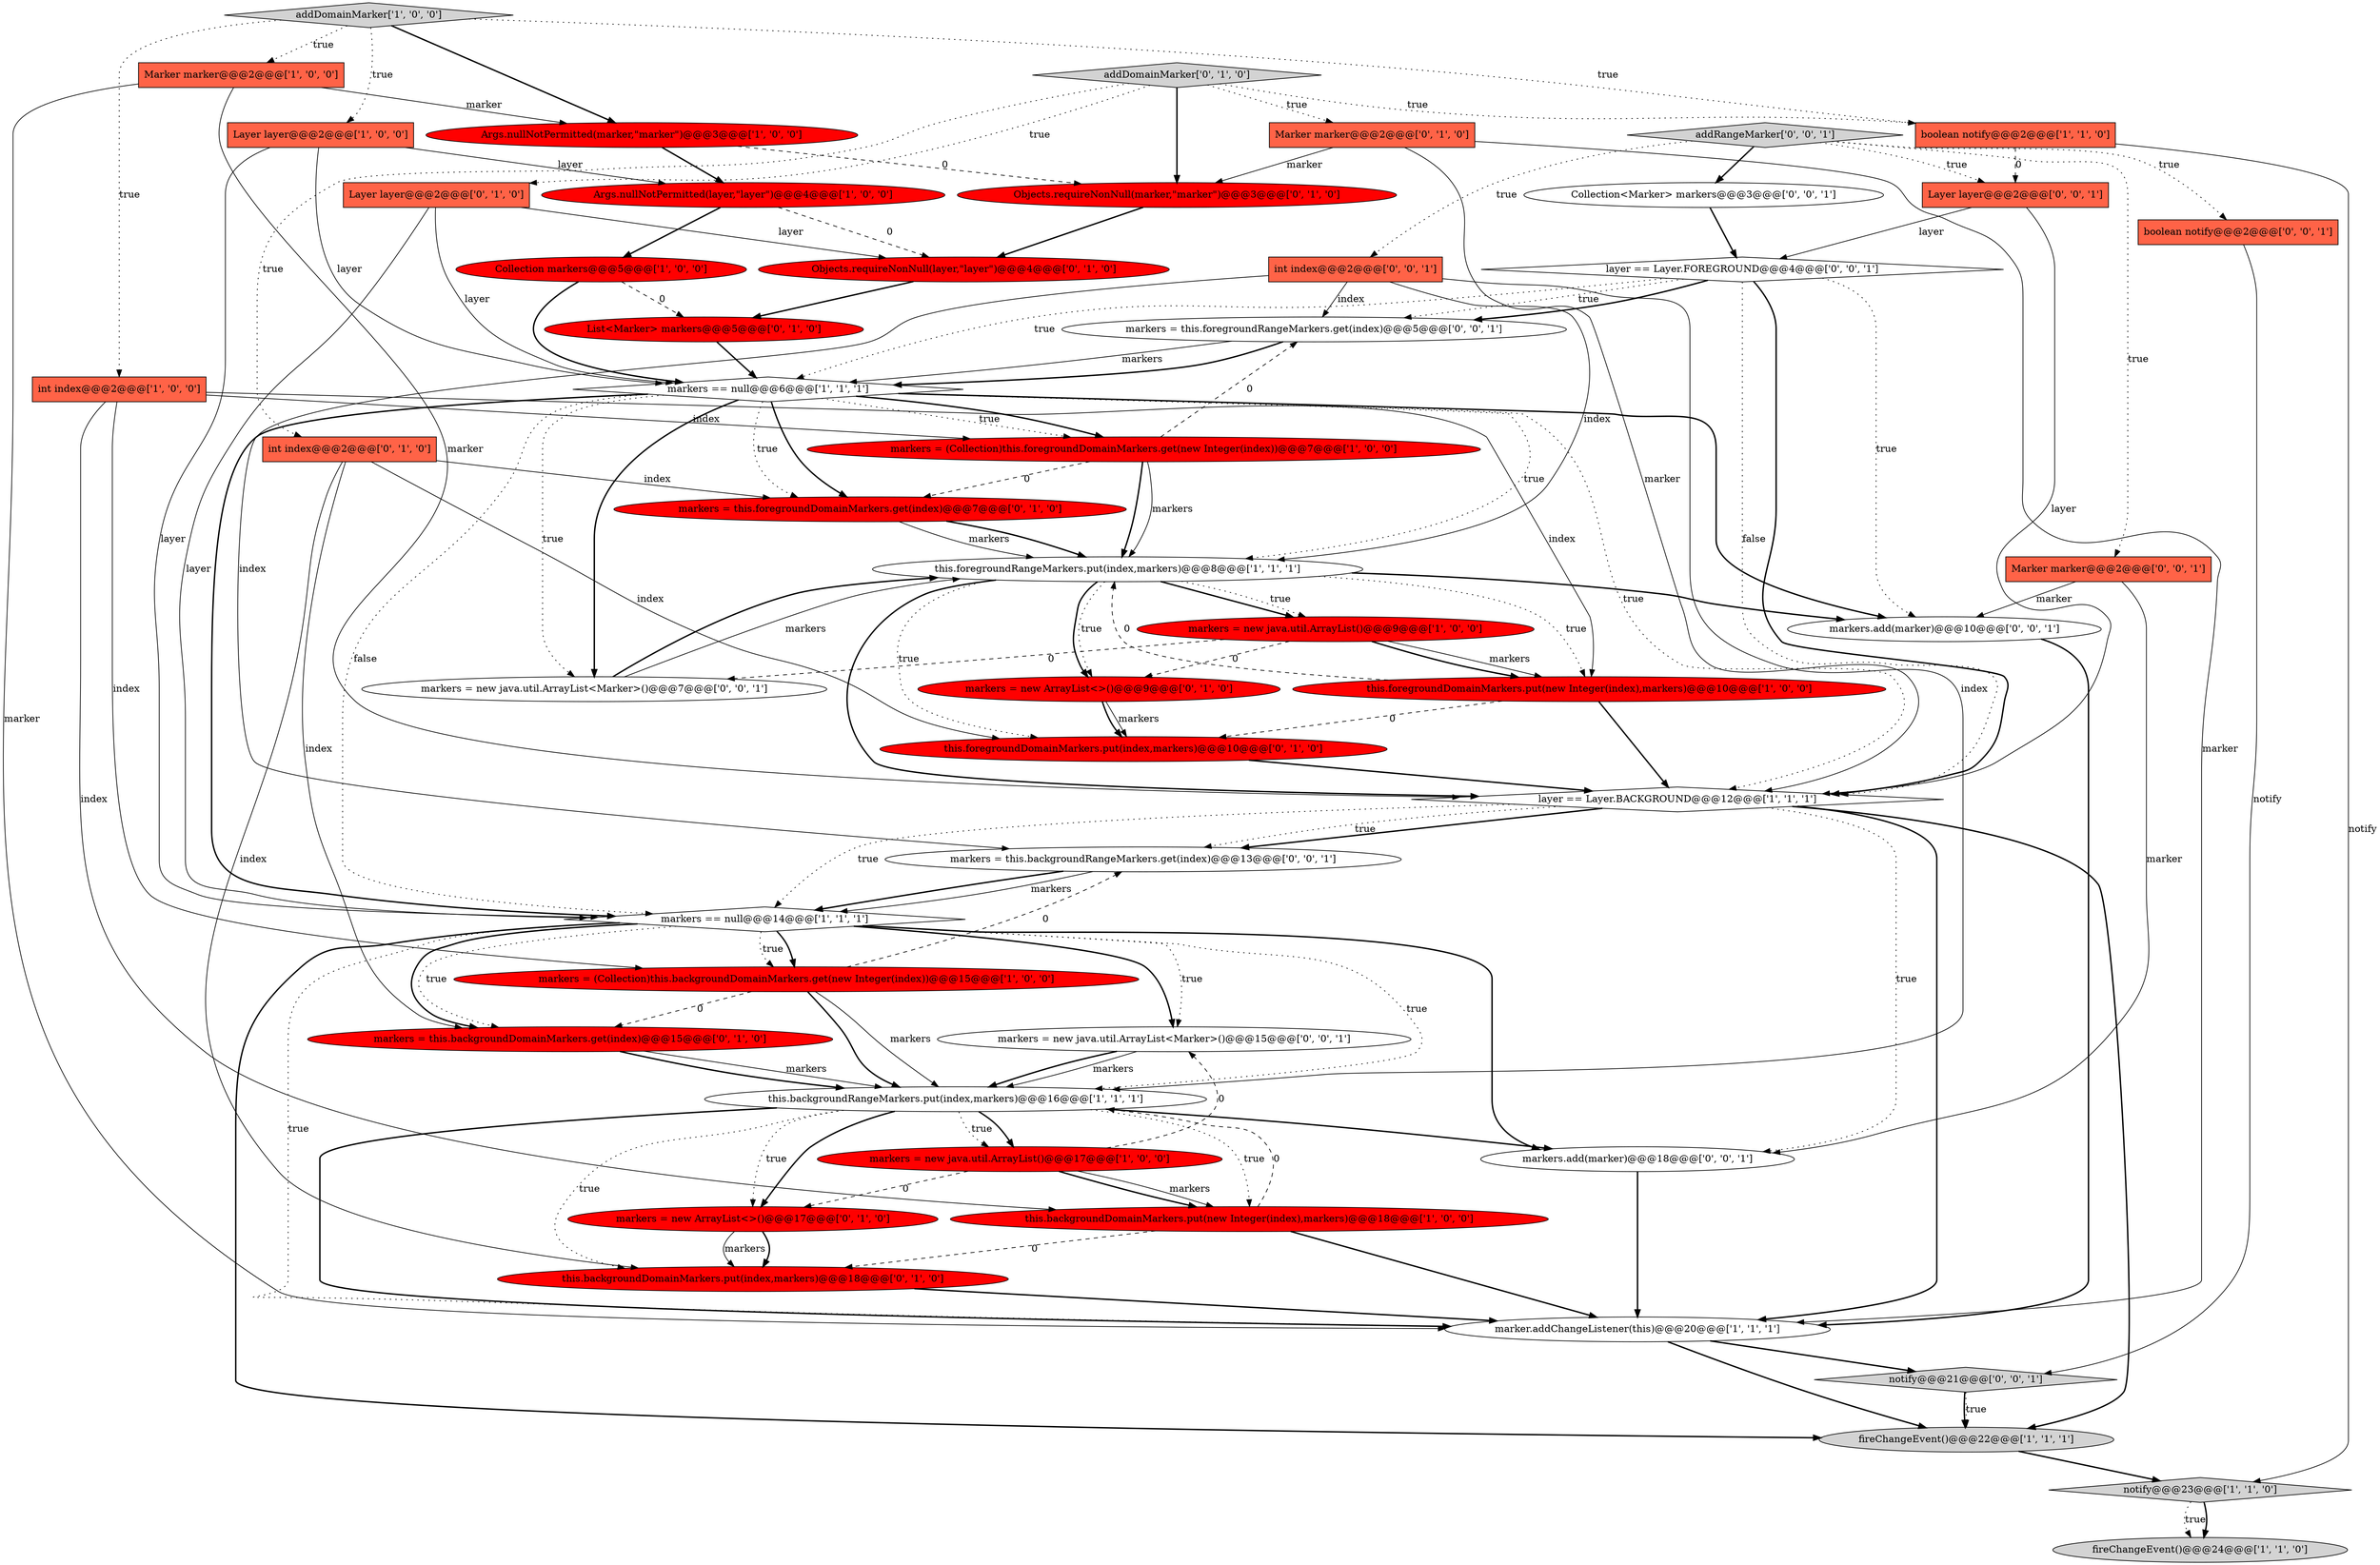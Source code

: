 digraph {
41 [style = filled, label = "layer == Layer.FOREGROUND@@@4@@@['0', '0', '1']", fillcolor = white, shape = diamond image = "AAA0AAABBB3BBB"];
4 [style = filled, label = "this.backgroundDomainMarkers.put(new Integer(index),markers)@@@18@@@['1', '0', '0']", fillcolor = red, shape = ellipse image = "AAA1AAABBB1BBB"];
36 [style = filled, label = "markers = new java.util.ArrayList<Marker>()@@@15@@@['0', '0', '1']", fillcolor = white, shape = ellipse image = "AAA0AAABBB3BBB"];
0 [style = filled, label = "this.backgroundRangeMarkers.put(index,markers)@@@16@@@['1', '1', '1']", fillcolor = white, shape = ellipse image = "AAA0AAABBB1BBB"];
21 [style = filled, label = "marker.addChangeListener(this)@@@20@@@['1', '1', '1']", fillcolor = white, shape = ellipse image = "AAA0AAABBB1BBB"];
1 [style = filled, label = "Layer layer@@@2@@@['1', '0', '0']", fillcolor = tomato, shape = box image = "AAA0AAABBB1BBB"];
7 [style = filled, label = "this.foregroundDomainMarkers.put(new Integer(index),markers)@@@10@@@['1', '0', '0']", fillcolor = red, shape = ellipse image = "AAA1AAABBB1BBB"];
47 [style = filled, label = "Collection<Marker> markers@@@3@@@['0', '0', '1']", fillcolor = white, shape = ellipse image = "AAA0AAABBB3BBB"];
35 [style = filled, label = "markers = new ArrayList<>()@@@17@@@['0', '1', '0']", fillcolor = red, shape = ellipse image = "AAA1AAABBB2BBB"];
22 [style = filled, label = "Collection markers@@@5@@@['1', '0', '0']", fillcolor = red, shape = ellipse image = "AAA1AAABBB1BBB"];
42 [style = filled, label = "markers.add(marker)@@@10@@@['0', '0', '1']", fillcolor = white, shape = ellipse image = "AAA0AAABBB3BBB"];
30 [style = filled, label = "addDomainMarker['0', '1', '0']", fillcolor = lightgray, shape = diamond image = "AAA0AAABBB2BBB"];
17 [style = filled, label = "layer == Layer.BACKGROUND@@@12@@@['1', '1', '1']", fillcolor = white, shape = diamond image = "AAA0AAABBB1BBB"];
24 [style = filled, label = "int index@@@2@@@['0', '1', '0']", fillcolor = tomato, shape = box image = "AAA0AAABBB2BBB"];
18 [style = filled, label = "markers = (Collection)this.backgroundDomainMarkers.get(new Integer(index))@@@15@@@['1', '0', '0']", fillcolor = red, shape = ellipse image = "AAA1AAABBB1BBB"];
13 [style = filled, label = "markers = (Collection)this.foregroundDomainMarkers.get(new Integer(index))@@@7@@@['1', '0', '0']", fillcolor = red, shape = ellipse image = "AAA1AAABBB1BBB"];
10 [style = filled, label = "addDomainMarker['1', '0', '0']", fillcolor = lightgray, shape = diamond image = "AAA0AAABBB1BBB"];
37 [style = filled, label = "markers = this.backgroundRangeMarkers.get(index)@@@13@@@['0', '0', '1']", fillcolor = white, shape = ellipse image = "AAA0AAABBB3BBB"];
38 [style = filled, label = "markers = new java.util.ArrayList<Marker>()@@@7@@@['0', '0', '1']", fillcolor = white, shape = ellipse image = "AAA0AAABBB3BBB"];
29 [style = filled, label = "List<Marker> markers@@@5@@@['0', '1', '0']", fillcolor = red, shape = ellipse image = "AAA1AAABBB2BBB"];
28 [style = filled, label = "Marker marker@@@2@@@['0', '1', '0']", fillcolor = tomato, shape = box image = "AAA0AAABBB2BBB"];
45 [style = filled, label = "int index@@@2@@@['0', '0', '1']", fillcolor = tomato, shape = box image = "AAA0AAABBB3BBB"];
12 [style = filled, label = "markers == null@@@14@@@['1', '1', '1']", fillcolor = white, shape = diamond image = "AAA0AAABBB1BBB"];
5 [style = filled, label = "Marker marker@@@2@@@['1', '0', '0']", fillcolor = tomato, shape = box image = "AAA0AAABBB1BBB"];
39 [style = filled, label = "addRangeMarker['0', '0', '1']", fillcolor = lightgray, shape = diamond image = "AAA0AAABBB3BBB"];
15 [style = filled, label = "fireChangeEvent()@@@22@@@['1', '1', '1']", fillcolor = lightgray, shape = ellipse image = "AAA0AAABBB1BBB"];
27 [style = filled, label = "Objects.requireNonNull(layer,\"layer\")@@@4@@@['0', '1', '0']", fillcolor = red, shape = ellipse image = "AAA1AAABBB2BBB"];
3 [style = filled, label = "fireChangeEvent()@@@24@@@['1', '1', '0']", fillcolor = lightgray, shape = ellipse image = "AAA0AAABBB1BBB"];
33 [style = filled, label = "Objects.requireNonNull(marker,\"marker\")@@@3@@@['0', '1', '0']", fillcolor = red, shape = ellipse image = "AAA1AAABBB2BBB"];
11 [style = filled, label = "this.foregroundRangeMarkers.put(index,markers)@@@8@@@['1', '1', '1']", fillcolor = white, shape = ellipse image = "AAA0AAABBB1BBB"];
14 [style = filled, label = "markers = new java.util.ArrayList()@@@9@@@['1', '0', '0']", fillcolor = red, shape = ellipse image = "AAA1AAABBB1BBB"];
43 [style = filled, label = "notify@@@21@@@['0', '0', '1']", fillcolor = lightgray, shape = diamond image = "AAA0AAABBB3BBB"];
32 [style = filled, label = "this.foregroundDomainMarkers.put(index,markers)@@@10@@@['0', '1', '0']", fillcolor = red, shape = ellipse image = "AAA1AAABBB2BBB"];
8 [style = filled, label = "markers = new java.util.ArrayList()@@@17@@@['1', '0', '0']", fillcolor = red, shape = ellipse image = "AAA1AAABBB1BBB"];
26 [style = filled, label = "Layer layer@@@2@@@['0', '1', '0']", fillcolor = tomato, shape = box image = "AAA0AAABBB2BBB"];
25 [style = filled, label = "markers = this.foregroundDomainMarkers.get(index)@@@7@@@['0', '1', '0']", fillcolor = red, shape = ellipse image = "AAA1AAABBB2BBB"];
31 [style = filled, label = "markers = this.backgroundDomainMarkers.get(index)@@@15@@@['0', '1', '0']", fillcolor = red, shape = ellipse image = "AAA1AAABBB2BBB"];
19 [style = filled, label = "boolean notify@@@2@@@['1', '1', '0']", fillcolor = tomato, shape = box image = "AAA0AAABBB1BBB"];
48 [style = filled, label = "Layer layer@@@2@@@['0', '0', '1']", fillcolor = tomato, shape = box image = "AAA0AAABBB3BBB"];
49 [style = filled, label = "markers = this.foregroundRangeMarkers.get(index)@@@5@@@['0', '0', '1']", fillcolor = white, shape = ellipse image = "AAA0AAABBB3BBB"];
44 [style = filled, label = "markers.add(marker)@@@18@@@['0', '0', '1']", fillcolor = white, shape = ellipse image = "AAA0AAABBB3BBB"];
46 [style = filled, label = "boolean notify@@@2@@@['0', '0', '1']", fillcolor = tomato, shape = box image = "AAA0AAABBB3BBB"];
2 [style = filled, label = "Args.nullNotPermitted(marker,\"marker\")@@@3@@@['1', '0', '0']", fillcolor = red, shape = ellipse image = "AAA1AAABBB1BBB"];
34 [style = filled, label = "markers = new ArrayList<>()@@@9@@@['0', '1', '0']", fillcolor = red, shape = ellipse image = "AAA1AAABBB2BBB"];
16 [style = filled, label = "markers == null@@@6@@@['1', '1', '1']", fillcolor = white, shape = diamond image = "AAA0AAABBB1BBB"];
40 [style = filled, label = "Marker marker@@@2@@@['0', '0', '1']", fillcolor = tomato, shape = box image = "AAA0AAABBB3BBB"];
9 [style = filled, label = "notify@@@23@@@['1', '1', '0']", fillcolor = lightgray, shape = diamond image = "AAA0AAABBB1BBB"];
23 [style = filled, label = "this.backgroundDomainMarkers.put(index,markers)@@@18@@@['0', '1', '0']", fillcolor = red, shape = ellipse image = "AAA1AAABBB2BBB"];
6 [style = filled, label = "int index@@@2@@@['1', '0', '0']", fillcolor = tomato, shape = box image = "AAA0AAABBB1BBB"];
20 [style = filled, label = "Args.nullNotPermitted(layer,\"layer\")@@@4@@@['1', '0', '0']", fillcolor = red, shape = ellipse image = "AAA1AAABBB1BBB"];
37->12 [style = solid, label="markers"];
49->16 [style = bold, label=""];
12->44 [style = bold, label=""];
16->13 [style = dotted, label="true"];
11->14 [style = bold, label=""];
21->15 [style = bold, label=""];
21->43 [style = bold, label=""];
16->17 [style = dotted, label="true"];
8->35 [style = dashed, label="0"];
22->29 [style = dashed, label="0"];
7->11 [style = dashed, label="0"];
26->12 [style = solid, label="layer"];
34->32 [style = solid, label="markers"];
13->25 [style = dashed, label="0"];
12->21 [style = dotted, label="true"];
48->41 [style = solid, label="layer"];
5->17 [style = solid, label="marker"];
14->7 [style = bold, label=""];
11->34 [style = dotted, label="true"];
35->23 [style = bold, label=""];
14->7 [style = solid, label="markers"];
36->0 [style = bold, label=""];
1->12 [style = solid, label="layer"];
1->20 [style = solid, label="layer"];
12->18 [style = bold, label=""];
0->8 [style = bold, label=""];
39->46 [style = dotted, label="true"];
34->32 [style = bold, label=""];
16->42 [style = bold, label=""];
39->47 [style = bold, label=""];
41->49 [style = dotted, label="true"];
10->1 [style = dotted, label="true"];
8->4 [style = bold, label=""];
42->21 [style = bold, label=""];
41->42 [style = dotted, label="true"];
46->43 [style = solid, label="notify"];
35->23 [style = solid, label="markers"];
16->38 [style = dotted, label="true"];
4->23 [style = dashed, label="0"];
17->21 [style = bold, label=""];
18->0 [style = bold, label=""];
28->21 [style = solid, label="marker"];
11->7 [style = dotted, label="true"];
10->6 [style = dotted, label="true"];
2->20 [style = bold, label=""];
44->21 [style = bold, label=""];
12->31 [style = dotted, label="true"];
28->33 [style = solid, label="marker"];
38->11 [style = bold, label=""];
19->9 [style = solid, label="notify"];
11->14 [style = dotted, label="true"];
4->21 [style = bold, label=""];
30->19 [style = dotted, label="true"];
41->17 [style = dotted, label="false"];
26->16 [style = solid, label="layer"];
41->49 [style = bold, label=""];
12->18 [style = dotted, label="true"];
0->21 [style = bold, label=""];
17->37 [style = bold, label=""];
13->11 [style = bold, label=""];
33->27 [style = bold, label=""];
0->8 [style = dotted, label="true"];
13->11 [style = solid, label="markers"];
6->13 [style = solid, label="index"];
15->9 [style = bold, label=""];
19->48 [style = dashed, label="0"];
17->15 [style = bold, label=""];
18->37 [style = dashed, label="0"];
47->41 [style = bold, label=""];
6->4 [style = solid, label="index"];
24->25 [style = solid, label="index"];
45->37 [style = solid, label="index"];
6->7 [style = solid, label="index"];
11->17 [style = bold, label=""];
10->2 [style = bold, label=""];
0->44 [style = bold, label=""];
12->0 [style = dotted, label="true"];
39->40 [style = dotted, label="true"];
2->33 [style = dashed, label="0"];
18->0 [style = solid, label="markers"];
27->29 [style = bold, label=""];
16->25 [style = dotted, label="true"];
30->28 [style = dotted, label="true"];
16->11 [style = dotted, label="true"];
18->31 [style = dashed, label="0"];
29->16 [style = bold, label=""];
32->17 [style = bold, label=""];
12->31 [style = bold, label=""];
9->3 [style = dotted, label="true"];
31->0 [style = solid, label="markers"];
24->31 [style = solid, label="index"];
16->13 [style = bold, label=""];
7->17 [style = bold, label=""];
40->44 [style = solid, label="marker"];
30->33 [style = bold, label=""];
22->16 [style = bold, label=""];
31->0 [style = bold, label=""];
0->4 [style = dotted, label="true"];
41->16 [style = dotted, label="true"];
12->36 [style = dotted, label="true"];
12->36 [style = bold, label=""];
4->0 [style = dashed, label="0"];
25->11 [style = solid, label="markers"];
13->49 [style = dashed, label="0"];
8->36 [style = dashed, label="0"];
37->12 [style = bold, label=""];
17->12 [style = dotted, label="true"];
39->48 [style = dotted, label="true"];
40->42 [style = solid, label="marker"];
10->19 [style = dotted, label="true"];
24->23 [style = solid, label="index"];
14->38 [style = dashed, label="0"];
9->3 [style = bold, label=""];
7->32 [style = dashed, label="0"];
1->16 [style = solid, label="layer"];
45->49 [style = solid, label="index"];
0->23 [style = dotted, label="true"];
17->37 [style = dotted, label="true"];
39->45 [style = dotted, label="true"];
17->44 [style = dotted, label="true"];
11->32 [style = dotted, label="true"];
30->24 [style = dotted, label="true"];
14->34 [style = dashed, label="0"];
43->15 [style = dotted, label="true"];
5->2 [style = solid, label="marker"];
20->27 [style = dashed, label="0"];
12->15 [style = bold, label=""];
45->0 [style = solid, label="index"];
38->11 [style = solid, label="markers"];
0->35 [style = dotted, label="true"];
16->25 [style = bold, label=""];
8->4 [style = solid, label="markers"];
36->0 [style = solid, label="markers"];
30->26 [style = dotted, label="true"];
11->42 [style = bold, label=""];
10->5 [style = dotted, label="true"];
20->22 [style = bold, label=""];
6->18 [style = solid, label="index"];
28->17 [style = solid, label="marker"];
5->21 [style = solid, label="marker"];
24->32 [style = solid, label="index"];
48->17 [style = solid, label="layer"];
41->17 [style = bold, label=""];
11->34 [style = bold, label=""];
23->21 [style = bold, label=""];
43->15 [style = bold, label=""];
25->11 [style = bold, label=""];
45->11 [style = solid, label="index"];
0->35 [style = bold, label=""];
26->27 [style = solid, label="layer"];
49->16 [style = solid, label="markers"];
16->12 [style = bold, label=""];
16->12 [style = dotted, label="false"];
16->38 [style = bold, label=""];
}

